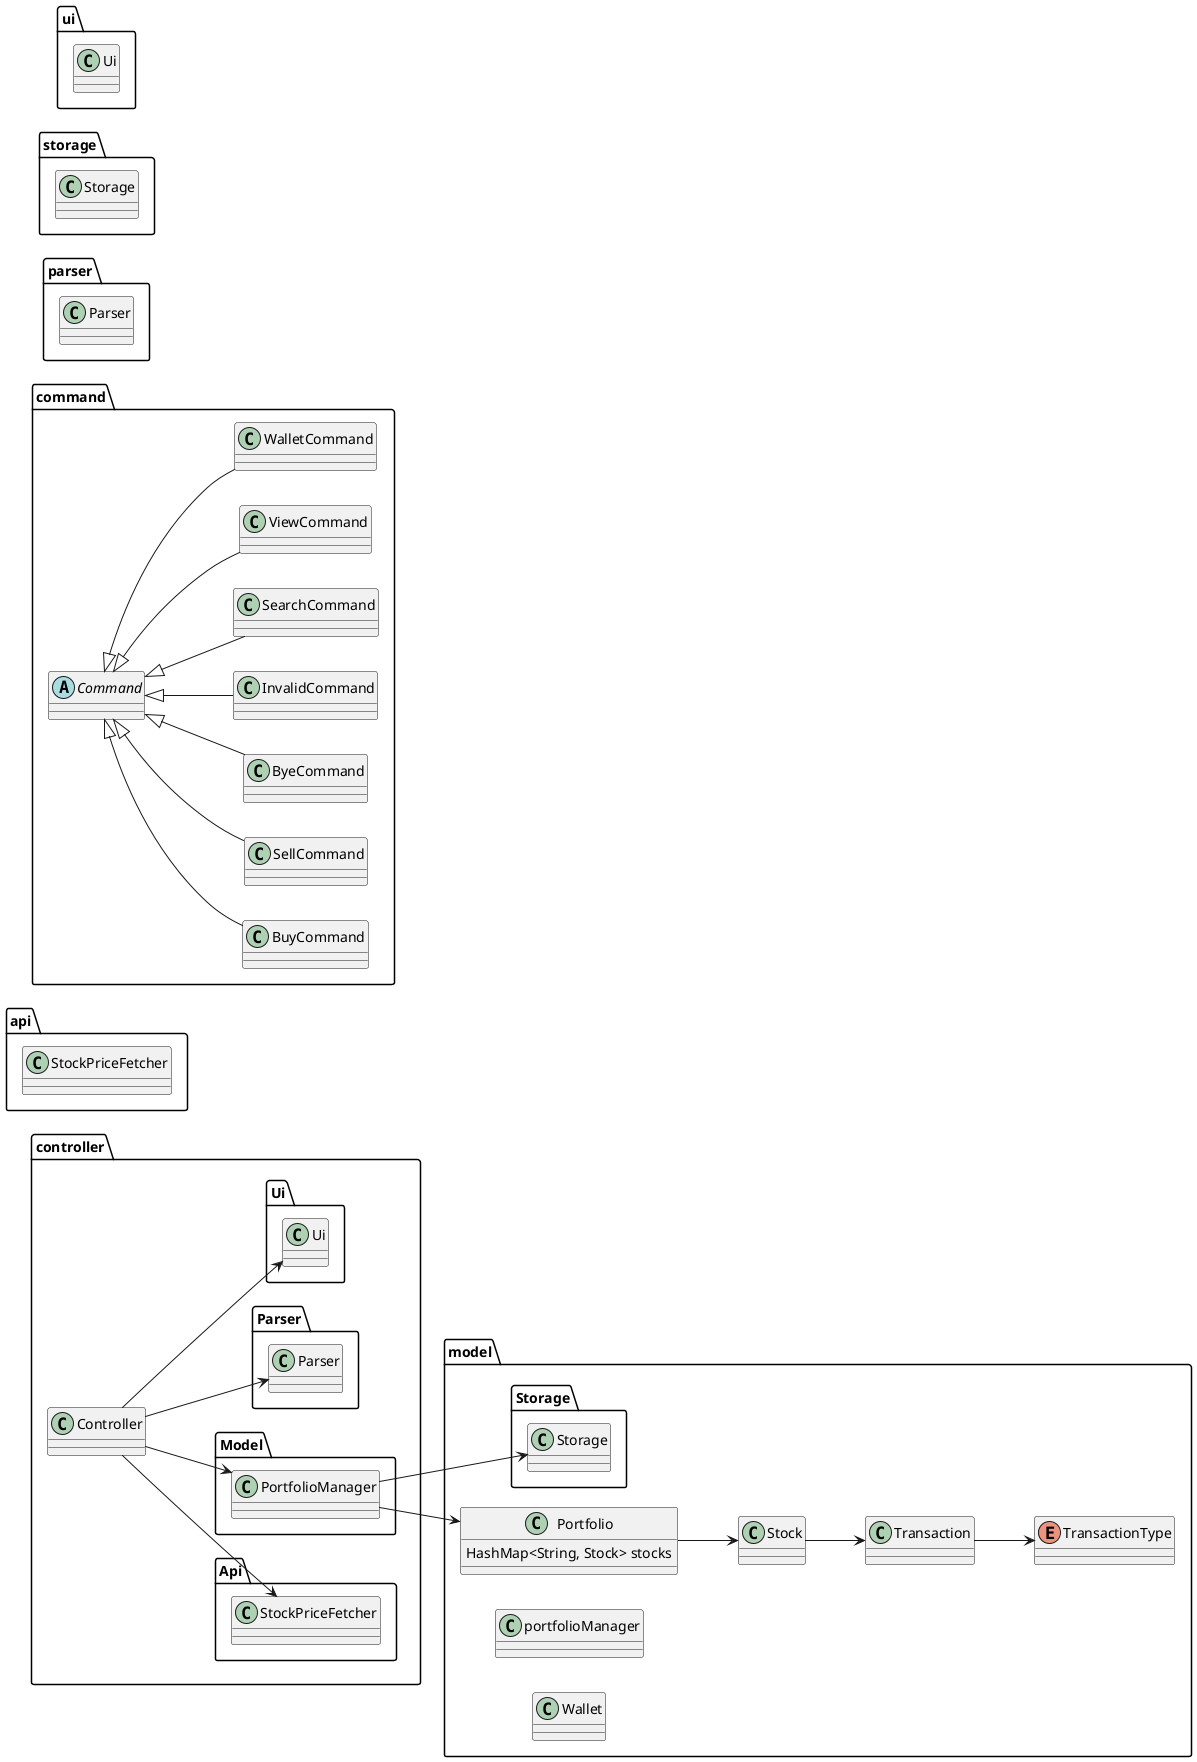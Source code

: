 @startuml
left to right direction

package controller {
class Controller

Controller --> Api.StockPriceFetcher
Controller --> Model.PortfolioManager
Controller --> Parser.Parser
Controller --> Ui.Ui
}

package api {
class StockPriceFetcher
}

package command {
abstract class Command
class BuyCommand extends Command
class SellCommand extends Command
class ByeCommand extends Command
class InvalidCommand extends Command
class SearchCommand extends Command
class ViewCommand extends Command
class WalletCommand extends Command
}

package model {
class Portfolio {
HashMap<String, Stock> stocks
}
class portfolioManager
class Stock
class Transaction
enum TransactionType
class Wallet

PortfolioManager --> Portfolio
PortfolioManager --> Storage.Storage
Portfolio --> Stock
Stock --> Transaction
Transaction --> TransactionType
}

package parser {
class Parser
}

package storage {
class Storage
}

package ui {
class Ui
}
@enduml